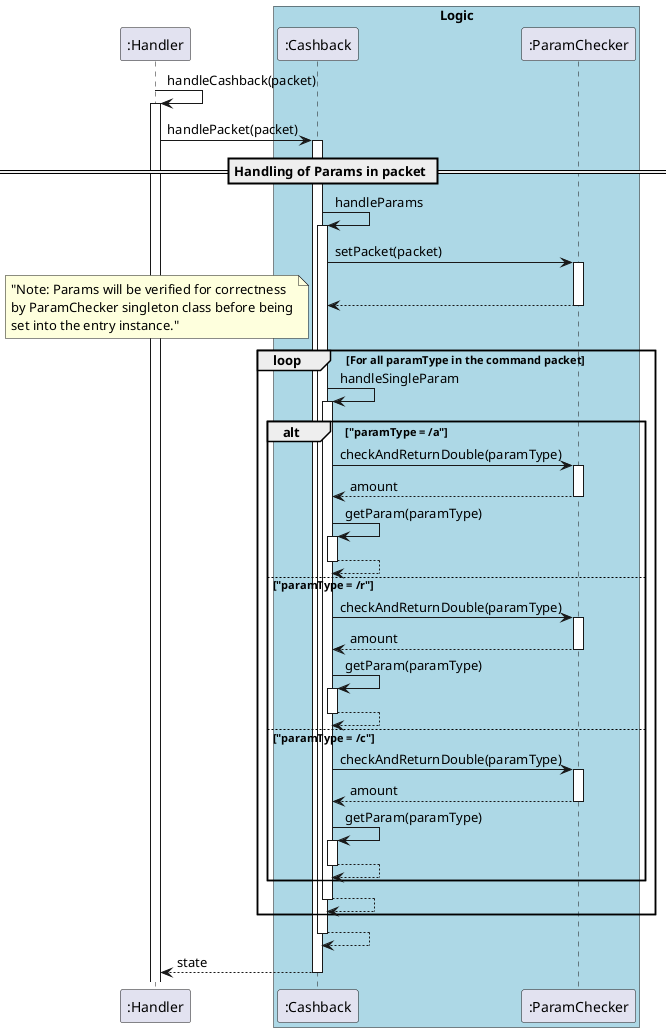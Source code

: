 @startuml
autoactivate on

":Handler" ->":Handler": handleCashback(packet)

   ":Handler"-> ":Cashback" : handlePacket(packet)

        == Handling of Params in packet ==
        ":Cashback" -> ":Cashback" : handleParams
            ":Cashback" -> ":ParamChecker" : setPacket(packet)
            return
            loop For all paramType in the command packet
                note left: "Note: Params will be verified for correctness\nby ParamChecker singleton class before being\nset into the entry instance."
                ":Cashback" -> ":Cashback" : handleSingleParam
                    alt "paramType = /a"
                        ":Cashback" ->":ParamChecker": checkAndReturnDouble(paramType)
                        return amount
                        ":Cashback" -> ":Cashback" : getParam(paramType)
                        return
                    else "paramType = /r"
                        ":Cashback" ->":ParamChecker": checkAndReturnDouble(paramType)
                        return amount
                        ":Cashback" -> ":Cashback" : getParam(paramType)
                        return
                    else "paramType = /c"
                        ":Cashback" ->":ParamChecker": checkAndReturnDouble(paramType)
                        return amount
                        ":Cashback" -> ":Cashback" : getParam(paramType)
                        return
                    end
                return
            end
        return

return state


box "Logic" #LightBlue
participant ":Cashback"
participant ":ParamChecker"
endBox
@enduml